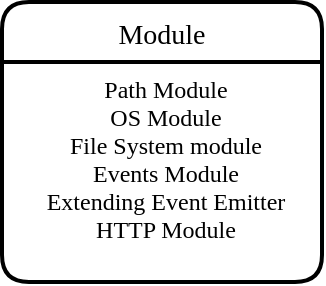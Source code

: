 <mxfile version="13.0.9">
    <diagram id="a9mD9EvG-1P6hnXgOUD7" name="Page-1">
        <mxGraphModel dx="497" dy="606" grid="1" gridSize="10" guides="1" tooltips="1" connect="1" arrows="1" fold="1" page="1" pageScale="1" pageWidth="850" pageHeight="1100" math="0" shadow="0">
            <root>
                <mxCell id="0"/>
                <mxCell id="1" parent="0"/>
                <mxCell id="2" value="Module" style="swimlane;childLayout=stackLayout;horizontal=1;startSize=30;horizontalStack=0;rounded=1;fontSize=14;fontStyle=0;strokeWidth=2;resizeParent=0;resizeLast=1;shadow=0;dashed=0;align=center;fontFamily=Tahoma;" parent="1" vertex="1">
                    <mxGeometry x="170" y="160" width="160" height="140" as="geometry">
                        <mxRectangle x="250" y="300" width="80" height="30" as="alternateBounds"/>
                    </mxGeometry>
                </mxCell>
                <mxCell id="3" value="Path Module&#10;OS Module&#10;File System module&#10;Events Module&#10;Extending Event Emitter&#10;HTTP Module&#10;" style="align=center;strokeColor=none;fillColor=none;spacingLeft=4;fontSize=12;verticalAlign=top;resizable=0;rotatable=0;part=1;fontStyle=0;fontFamily=Tahoma;" parent="2" vertex="1">
                    <mxGeometry y="30" width="160" height="110" as="geometry"/>
                </mxCell>
            </root>
        </mxGraphModel>
    </diagram>
</mxfile>